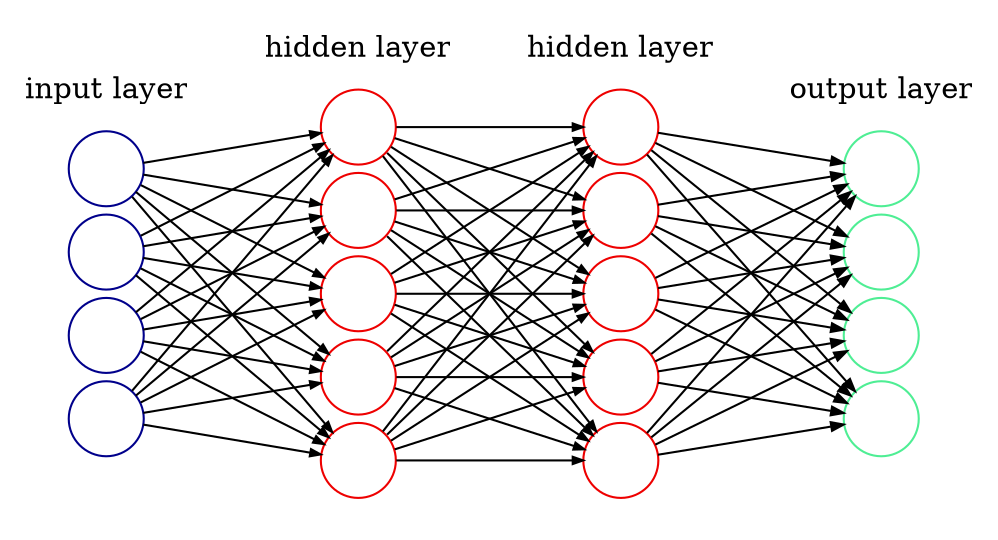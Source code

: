 digraph G {
    rankdir=LR
    splines=line
    nodesep=.05;
	bgcolor="transparent";
    penwidth = 0
    node[label=""]
    subgraph cluster_0 {
		color=white;
                node [style=solid,color=blue4, shape=circle];
		x1 x2 x3 x4 ;
        bgcolor="transparent";

		label = "input layer";
	}

	subgraph cluster_1 {
		color=white;
		node [style=solid,color=red2, shape=circle];
		a12 a22 a32 a42 a52;
		label = "hidden layer";
	}

	subgraph cluster_2 {
		color=white;
		node [style=solid,color=red2, shape=circle];
		a13 a23 a33 a43 a53;
		label = "hidden layer";
	}

	subgraph cluster_3 {
		color=white;
		node [style=solid,color=seagreen2, shape=circle];
		O1 O2 O3 O4;
		label="output layer";
	}

    {x1; x2; x3; x4} -> {a12;a22;a32;a42;a52} [arrowsize=0.5];
    {a12; a22; a32; a42; a52} -> {a13;a23;a33;a43;a53} [arrowsize=0.5];
	{a13;a23;a33;a43;a53} -> {O1;O2;O3;O4} [arrowsize=0.6]
}

